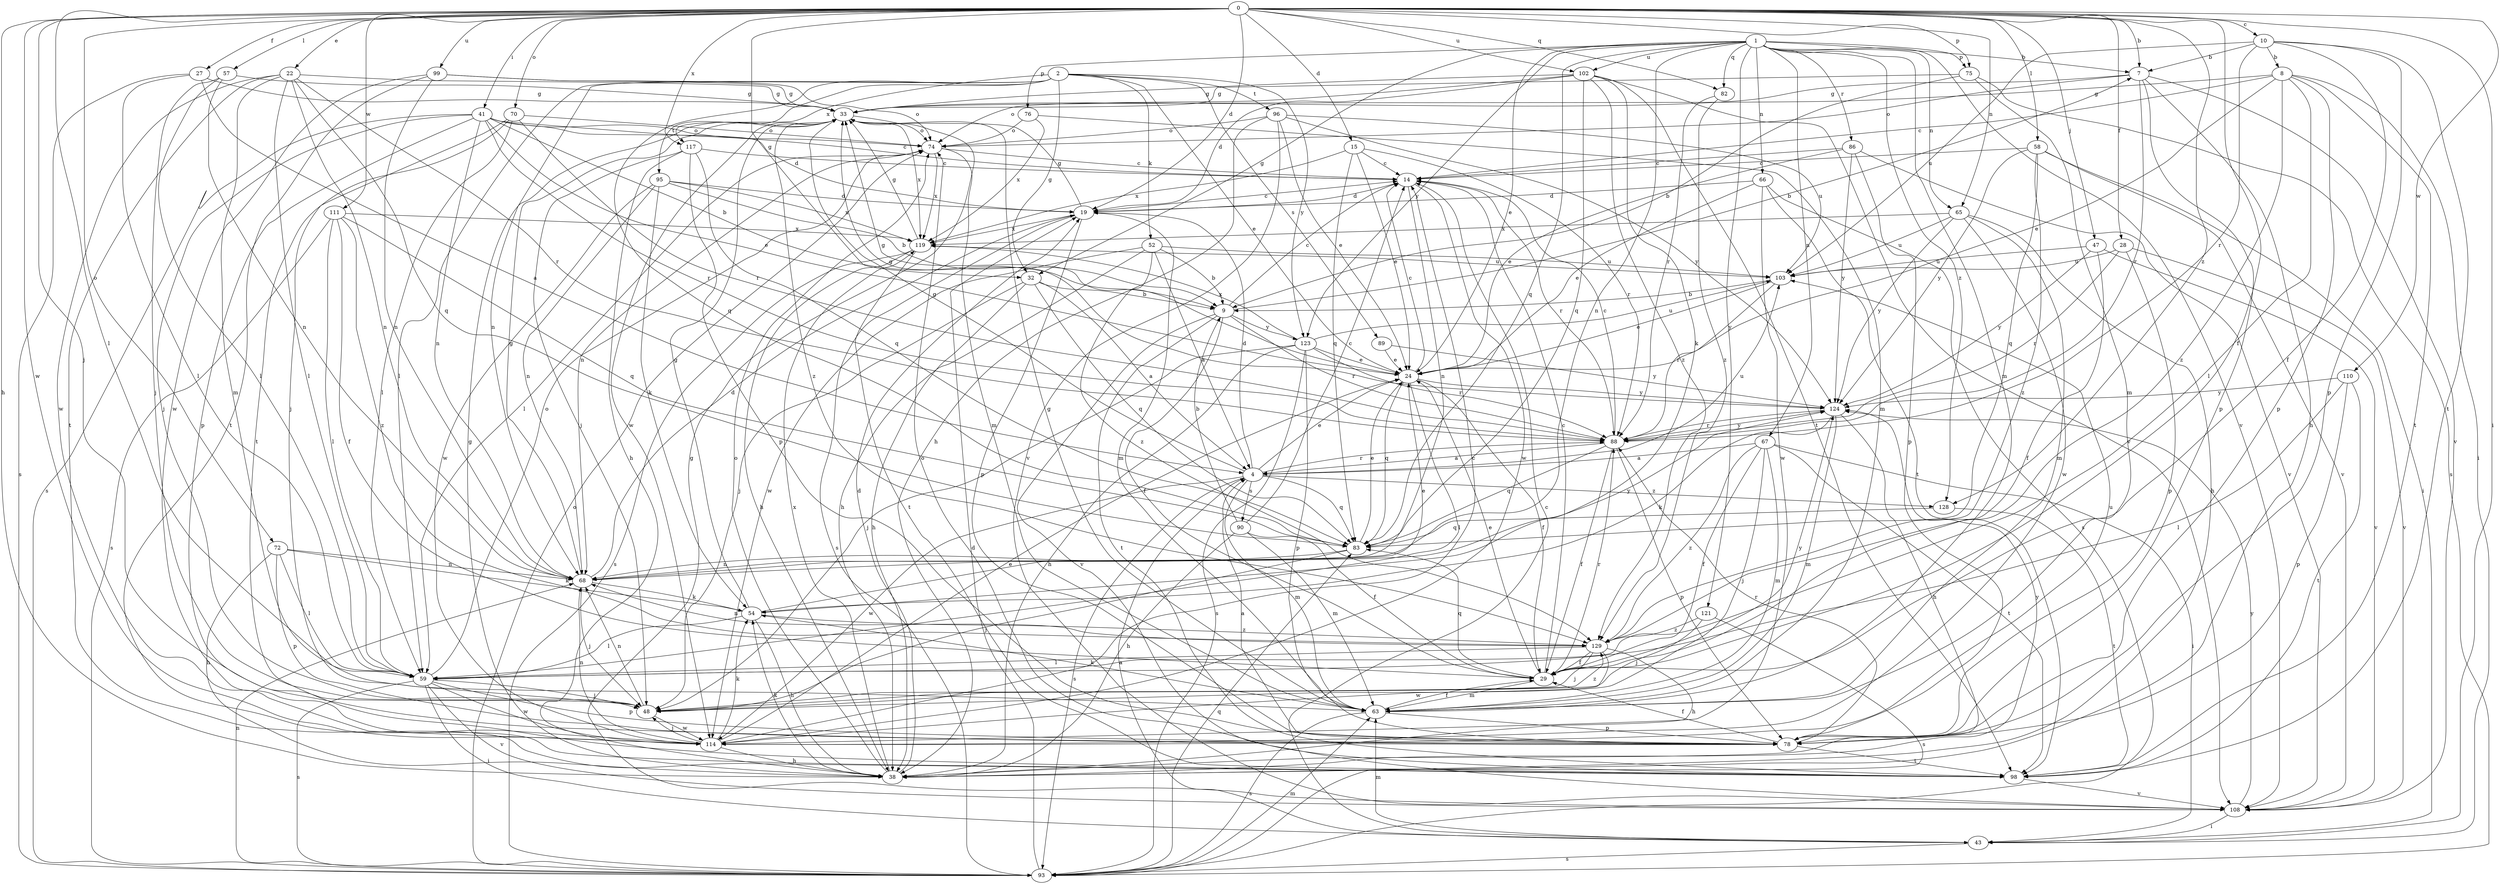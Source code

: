strict digraph  {
0;
1;
2;
4;
7;
8;
9;
10;
14;
15;
19;
22;
24;
27;
28;
29;
32;
33;
38;
41;
43;
47;
48;
52;
54;
57;
58;
59;
63;
65;
66;
67;
68;
70;
72;
74;
75;
76;
78;
82;
83;
86;
88;
89;
90;
93;
95;
96;
98;
99;
102;
103;
108;
110;
111;
114;
117;
119;
121;
123;
124;
128;
129;
0 -> 7  [label=b];
0 -> 10  [label=c];
0 -> 15  [label=d];
0 -> 19  [label=d];
0 -> 22  [label=e];
0 -> 27  [label=f];
0 -> 28  [label=f];
0 -> 29  [label=f];
0 -> 32  [label=g];
0 -> 38  [label=h];
0 -> 41  [label=i];
0 -> 43  [label=i];
0 -> 47  [label=j];
0 -> 48  [label=j];
0 -> 57  [label=l];
0 -> 58  [label=l];
0 -> 59  [label=l];
0 -> 65  [label=n];
0 -> 70  [label=o];
0 -> 72  [label=o];
0 -> 75  [label=p];
0 -> 82  [label=q];
0 -> 99  [label=u];
0 -> 102  [label=u];
0 -> 110  [label=w];
0 -> 111  [label=w];
0 -> 114  [label=w];
0 -> 117  [label=x];
0 -> 128  [label=z];
1 -> 7  [label=b];
1 -> 24  [label=e];
1 -> 32  [label=g];
1 -> 63  [label=m];
1 -> 65  [label=n];
1 -> 66  [label=n];
1 -> 67  [label=n];
1 -> 68  [label=n];
1 -> 75  [label=p];
1 -> 76  [label=p];
1 -> 82  [label=q];
1 -> 83  [label=q];
1 -> 86  [label=r];
1 -> 102  [label=u];
1 -> 108  [label=v];
1 -> 121  [label=y];
1 -> 123  [label=y];
1 -> 128  [label=z];
2 -> 24  [label=e];
2 -> 32  [label=g];
2 -> 52  [label=k];
2 -> 59  [label=l];
2 -> 68  [label=n];
2 -> 83  [label=q];
2 -> 89  [label=s];
2 -> 95  [label=t];
2 -> 96  [label=t];
2 -> 117  [label=x];
2 -> 123  [label=y];
4 -> 19  [label=d];
4 -> 24  [label=e];
4 -> 33  [label=g];
4 -> 63  [label=m];
4 -> 83  [label=q];
4 -> 88  [label=r];
4 -> 90  [label=s];
4 -> 93  [label=s];
4 -> 103  [label=u];
4 -> 114  [label=w];
4 -> 128  [label=z];
7 -> 33  [label=g];
7 -> 38  [label=h];
7 -> 74  [label=o];
7 -> 78  [label=p];
7 -> 88  [label=r];
7 -> 108  [label=v];
8 -> 14  [label=c];
8 -> 24  [label=e];
8 -> 33  [label=g];
8 -> 43  [label=i];
8 -> 59  [label=l];
8 -> 78  [label=p];
8 -> 98  [label=t];
8 -> 129  [label=z];
9 -> 7  [label=b];
9 -> 14  [label=c];
9 -> 29  [label=f];
9 -> 88  [label=r];
9 -> 98  [label=t];
9 -> 108  [label=v];
9 -> 123  [label=y];
10 -> 7  [label=b];
10 -> 8  [label=b];
10 -> 29  [label=f];
10 -> 78  [label=p];
10 -> 88  [label=r];
10 -> 98  [label=t];
10 -> 103  [label=u];
14 -> 19  [label=d];
14 -> 68  [label=n];
14 -> 88  [label=r];
14 -> 114  [label=w];
15 -> 14  [label=c];
15 -> 24  [label=e];
15 -> 83  [label=q];
15 -> 88  [label=r];
15 -> 119  [label=x];
19 -> 14  [label=c];
19 -> 33  [label=g];
19 -> 63  [label=m];
19 -> 78  [label=p];
19 -> 93  [label=s];
19 -> 119  [label=x];
22 -> 33  [label=g];
22 -> 59  [label=l];
22 -> 63  [label=m];
22 -> 68  [label=n];
22 -> 83  [label=q];
22 -> 88  [label=r];
22 -> 98  [label=t];
22 -> 114  [label=w];
24 -> 14  [label=c];
24 -> 29  [label=f];
24 -> 33  [label=g];
24 -> 59  [label=l];
24 -> 83  [label=q];
24 -> 124  [label=y];
27 -> 4  [label=a];
27 -> 33  [label=g];
27 -> 59  [label=l];
27 -> 93  [label=s];
28 -> 78  [label=p];
28 -> 88  [label=r];
28 -> 103  [label=u];
28 -> 108  [label=v];
29 -> 14  [label=c];
29 -> 24  [label=e];
29 -> 63  [label=m];
29 -> 83  [label=q];
29 -> 88  [label=r];
29 -> 124  [label=y];
32 -> 4  [label=a];
32 -> 9  [label=b];
32 -> 38  [label=h];
32 -> 48  [label=j];
32 -> 83  [label=q];
33 -> 74  [label=o];
33 -> 114  [label=w];
33 -> 119  [label=x];
33 -> 129  [label=z];
38 -> 19  [label=d];
38 -> 33  [label=g];
38 -> 54  [label=k];
38 -> 74  [label=o];
38 -> 119  [label=x];
38 -> 124  [label=y];
41 -> 9  [label=b];
41 -> 14  [label=c];
41 -> 19  [label=d];
41 -> 24  [label=e];
41 -> 48  [label=j];
41 -> 68  [label=n];
41 -> 74  [label=o];
41 -> 78  [label=p];
41 -> 88  [label=r];
41 -> 93  [label=s];
43 -> 4  [label=a];
43 -> 14  [label=c];
43 -> 63  [label=m];
43 -> 93  [label=s];
47 -> 29  [label=f];
47 -> 103  [label=u];
47 -> 108  [label=v];
47 -> 124  [label=y];
48 -> 68  [label=n];
48 -> 114  [label=w];
48 -> 129  [label=z];
52 -> 4  [label=a];
52 -> 9  [label=b];
52 -> 38  [label=h];
52 -> 103  [label=u];
52 -> 114  [label=w];
52 -> 129  [label=z];
54 -> 24  [label=e];
54 -> 33  [label=g];
54 -> 38  [label=h];
54 -> 59  [label=l];
54 -> 129  [label=z];
57 -> 33  [label=g];
57 -> 48  [label=j];
57 -> 59  [label=l];
57 -> 68  [label=n];
58 -> 14  [label=c];
58 -> 43  [label=i];
58 -> 83  [label=q];
58 -> 108  [label=v];
58 -> 124  [label=y];
58 -> 129  [label=z];
59 -> 43  [label=i];
59 -> 48  [label=j];
59 -> 74  [label=o];
59 -> 78  [label=p];
59 -> 93  [label=s];
59 -> 108  [label=v];
59 -> 114  [label=w];
63 -> 29  [label=f];
63 -> 33  [label=g];
63 -> 54  [label=k];
63 -> 78  [label=p];
63 -> 93  [label=s];
65 -> 38  [label=h];
65 -> 63  [label=m];
65 -> 103  [label=u];
65 -> 114  [label=w];
65 -> 119  [label=x];
65 -> 124  [label=y];
66 -> 19  [label=d];
66 -> 24  [label=e];
66 -> 93  [label=s];
66 -> 98  [label=t];
66 -> 114  [label=w];
67 -> 4  [label=a];
67 -> 29  [label=f];
67 -> 43  [label=i];
67 -> 48  [label=j];
67 -> 63  [label=m];
67 -> 98  [label=t];
67 -> 129  [label=z];
68 -> 19  [label=d];
68 -> 33  [label=g];
68 -> 48  [label=j];
68 -> 54  [label=k];
68 -> 124  [label=y];
70 -> 48  [label=j];
70 -> 59  [label=l];
70 -> 74  [label=o];
70 -> 88  [label=r];
70 -> 98  [label=t];
72 -> 38  [label=h];
72 -> 54  [label=k];
72 -> 59  [label=l];
72 -> 68  [label=n];
72 -> 78  [label=p];
74 -> 14  [label=c];
74 -> 59  [label=l];
74 -> 63  [label=m];
74 -> 68  [label=n];
74 -> 119  [label=x];
75 -> 9  [label=b];
75 -> 33  [label=g];
75 -> 63  [label=m];
75 -> 93  [label=s];
76 -> 63  [label=m];
76 -> 74  [label=o];
76 -> 119  [label=x];
78 -> 4  [label=a];
78 -> 29  [label=f];
78 -> 88  [label=r];
78 -> 98  [label=t];
82 -> 88  [label=r];
82 -> 129  [label=z];
83 -> 24  [label=e];
83 -> 48  [label=j];
83 -> 68  [label=n];
86 -> 14  [label=c];
86 -> 24  [label=e];
86 -> 78  [label=p];
86 -> 108  [label=v];
86 -> 124  [label=y];
88 -> 4  [label=a];
88 -> 14  [label=c];
88 -> 29  [label=f];
88 -> 78  [label=p];
88 -> 83  [label=q];
88 -> 124  [label=y];
89 -> 24  [label=e];
89 -> 124  [label=y];
90 -> 9  [label=b];
90 -> 14  [label=c];
90 -> 29  [label=f];
90 -> 38  [label=h];
90 -> 63  [label=m];
93 -> 19  [label=d];
93 -> 63  [label=m];
93 -> 68  [label=n];
93 -> 74  [label=o];
93 -> 83  [label=q];
95 -> 9  [label=b];
95 -> 19  [label=d];
95 -> 54  [label=k];
95 -> 68  [label=n];
95 -> 114  [label=w];
95 -> 119  [label=x];
96 -> 24  [label=e];
96 -> 38  [label=h];
96 -> 74  [label=o];
96 -> 103  [label=u];
96 -> 108  [label=v];
96 -> 124  [label=y];
98 -> 74  [label=o];
98 -> 108  [label=v];
99 -> 33  [label=g];
99 -> 68  [label=n];
99 -> 74  [label=o];
99 -> 98  [label=t];
99 -> 114  [label=w];
102 -> 19  [label=d];
102 -> 33  [label=g];
102 -> 54  [label=k];
102 -> 74  [label=o];
102 -> 83  [label=q];
102 -> 98  [label=t];
102 -> 108  [label=v];
102 -> 129  [label=z];
103 -> 9  [label=b];
103 -> 24  [label=e];
103 -> 88  [label=r];
108 -> 33  [label=g];
108 -> 43  [label=i];
108 -> 124  [label=y];
110 -> 59  [label=l];
110 -> 78  [label=p];
110 -> 98  [label=t];
110 -> 124  [label=y];
111 -> 29  [label=f];
111 -> 59  [label=l];
111 -> 83  [label=q];
111 -> 93  [label=s];
111 -> 119  [label=x];
111 -> 129  [label=z];
114 -> 14  [label=c];
114 -> 24  [label=e];
114 -> 38  [label=h];
114 -> 48  [label=j];
114 -> 54  [label=k];
114 -> 68  [label=n];
114 -> 103  [label=u];
117 -> 14  [label=c];
117 -> 38  [label=h];
117 -> 48  [label=j];
117 -> 78  [label=p];
117 -> 83  [label=q];
119 -> 33  [label=g];
119 -> 38  [label=h];
119 -> 93  [label=s];
119 -> 98  [label=t];
119 -> 103  [label=u];
121 -> 48  [label=j];
121 -> 93  [label=s];
121 -> 129  [label=z];
123 -> 24  [label=e];
123 -> 38  [label=h];
123 -> 48  [label=j];
123 -> 78  [label=p];
123 -> 88  [label=r];
123 -> 93  [label=s];
123 -> 103  [label=u];
123 -> 119  [label=x];
124 -> 33  [label=g];
124 -> 38  [label=h];
124 -> 54  [label=k];
124 -> 63  [label=m];
124 -> 88  [label=r];
128 -> 83  [label=q];
128 -> 98  [label=t];
129 -> 29  [label=f];
129 -> 38  [label=h];
129 -> 48  [label=j];
129 -> 59  [label=l];
129 -> 68  [label=n];
129 -> 114  [label=w];
}
